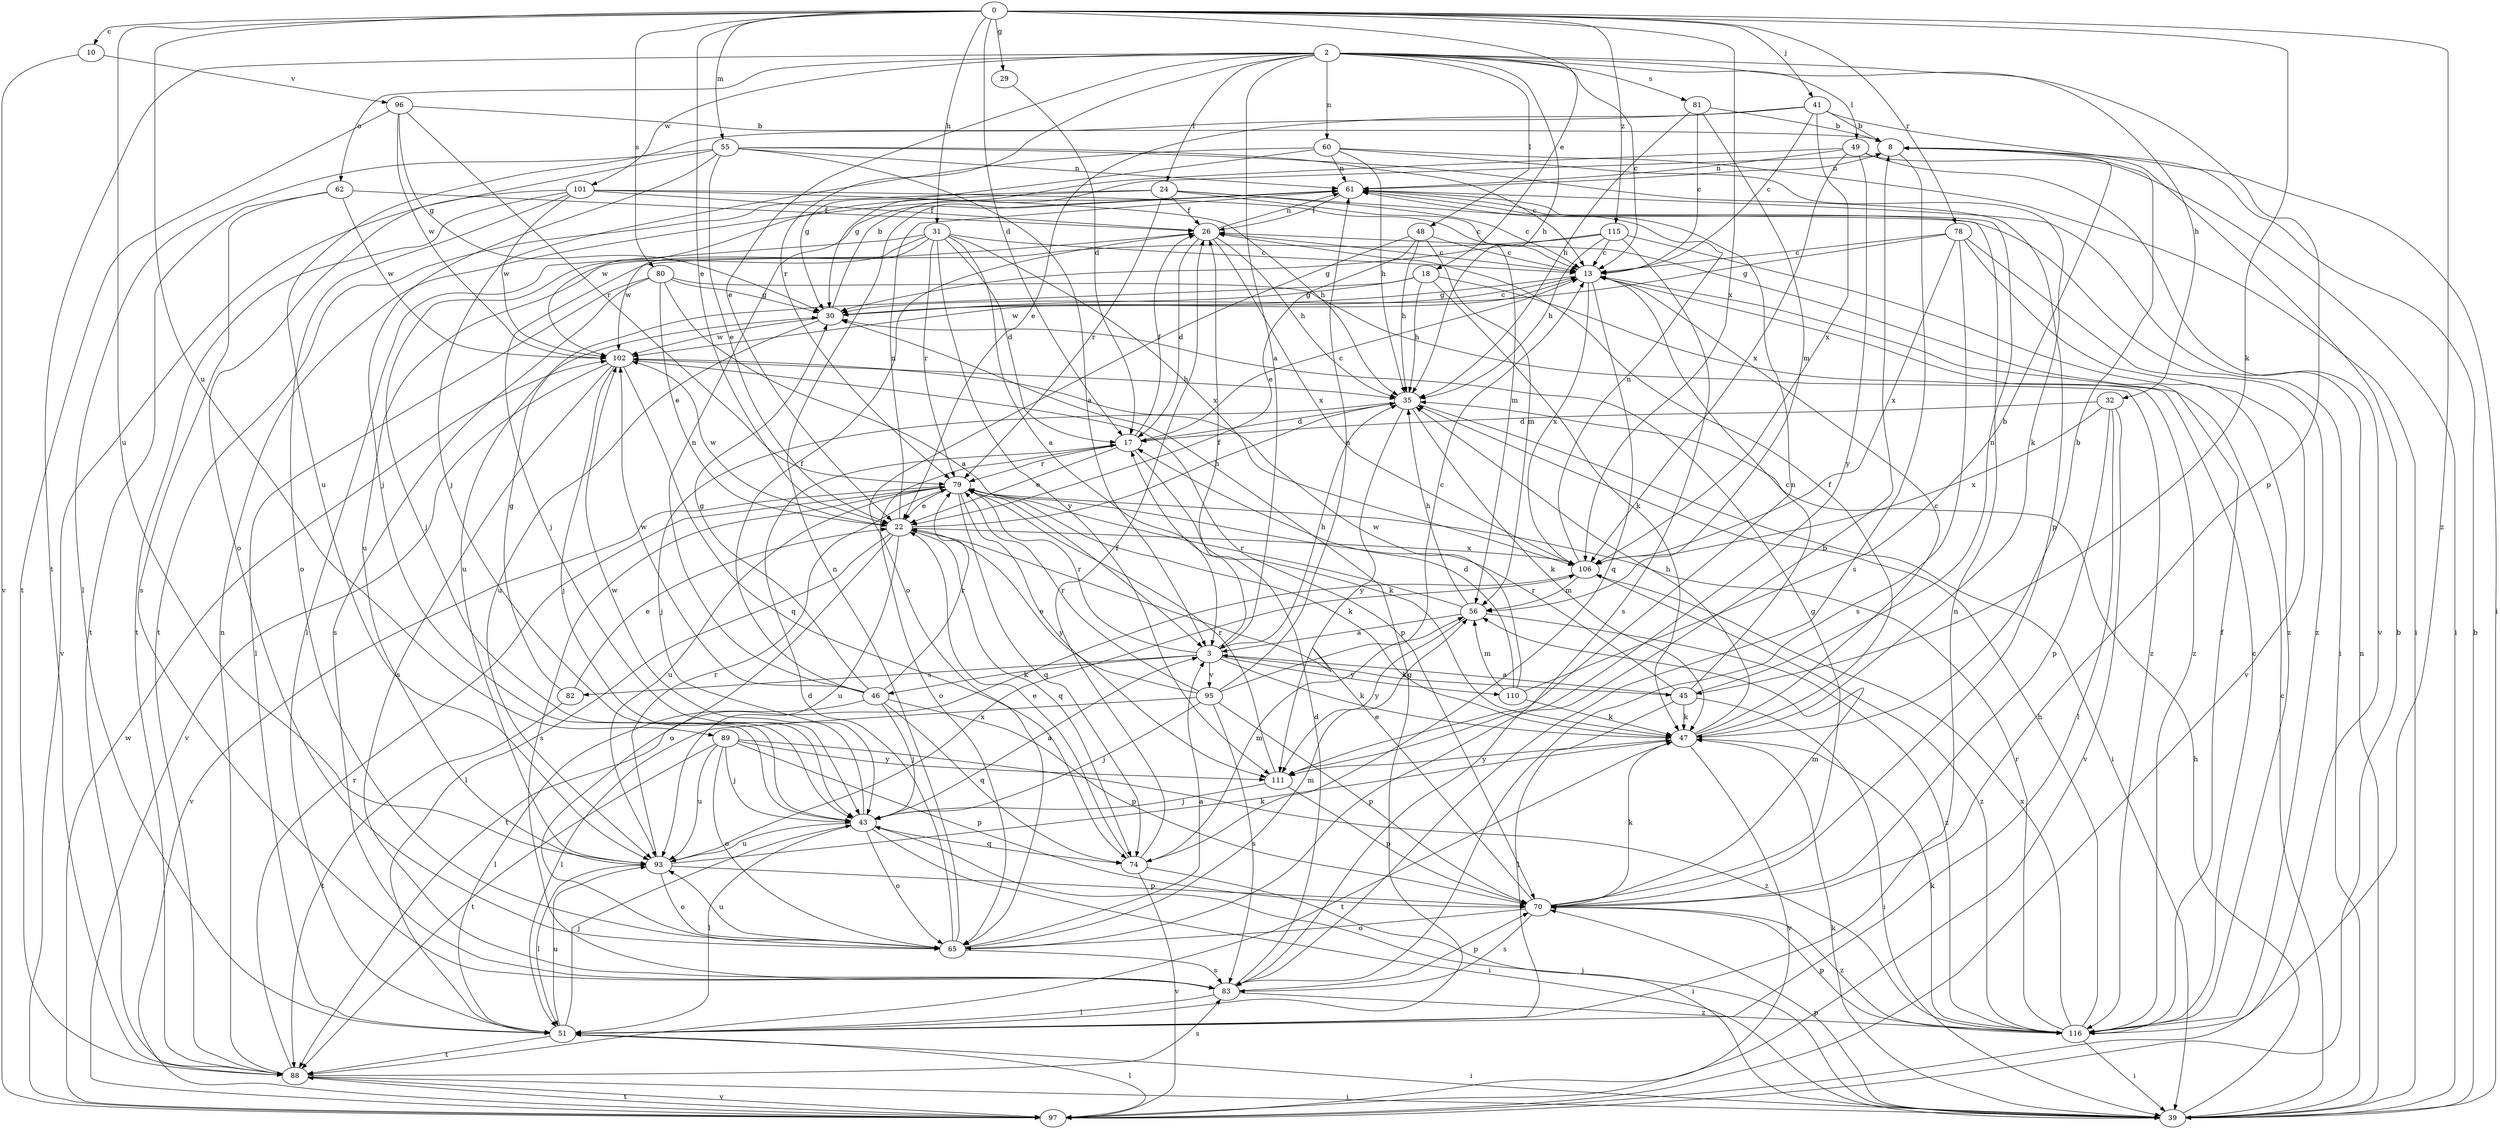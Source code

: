 strict digraph  {
0;
2;
3;
8;
10;
13;
17;
18;
22;
24;
26;
29;
30;
31;
32;
35;
39;
41;
43;
45;
46;
47;
48;
49;
51;
55;
56;
60;
61;
62;
65;
70;
74;
78;
79;
80;
81;
82;
83;
88;
89;
93;
95;
96;
97;
101;
102;
106;
110;
111;
115;
116;
0 -> 10  [label=c];
0 -> 17  [label=d];
0 -> 18  [label=e];
0 -> 22  [label=e];
0 -> 29  [label=g];
0 -> 31  [label=h];
0 -> 41  [label=j];
0 -> 45  [label=k];
0 -> 55  [label=m];
0 -> 78  [label=r];
0 -> 80  [label=s];
0 -> 89  [label=u];
0 -> 93  [label=u];
0 -> 106  [label=x];
0 -> 115  [label=z];
0 -> 116  [label=z];
2 -> 3  [label=a];
2 -> 13  [label=c];
2 -> 22  [label=e];
2 -> 24  [label=f];
2 -> 32  [label=h];
2 -> 35  [label=h];
2 -> 48  [label=l];
2 -> 49  [label=l];
2 -> 60  [label=n];
2 -> 62  [label=o];
2 -> 70  [label=p];
2 -> 79  [label=r];
2 -> 81  [label=s];
2 -> 88  [label=t];
2 -> 101  [label=w];
3 -> 26  [label=f];
3 -> 35  [label=h];
3 -> 45  [label=k];
3 -> 46  [label=k];
3 -> 47  [label=k];
3 -> 79  [label=r];
3 -> 82  [label=s];
3 -> 95  [label=v];
3 -> 110  [label=y];
8 -> 61  [label=n];
8 -> 83  [label=s];
10 -> 96  [label=v];
10 -> 97  [label=v];
13 -> 30  [label=g];
13 -> 74  [label=q];
13 -> 102  [label=w];
13 -> 106  [label=x];
17 -> 13  [label=c];
17 -> 22  [label=e];
17 -> 26  [label=f];
17 -> 47  [label=k];
17 -> 65  [label=o];
17 -> 79  [label=r];
18 -> 30  [label=g];
18 -> 35  [label=h];
18 -> 47  [label=k];
18 -> 93  [label=u];
18 -> 116  [label=z];
22 -> 35  [label=h];
22 -> 51  [label=l];
22 -> 61  [label=n];
22 -> 65  [label=o];
22 -> 74  [label=q];
22 -> 93  [label=u];
22 -> 102  [label=w];
22 -> 106  [label=x];
24 -> 13  [label=c];
24 -> 26  [label=f];
24 -> 39  [label=i];
24 -> 56  [label=m];
24 -> 79  [label=r];
24 -> 88  [label=t];
24 -> 102  [label=w];
26 -> 13  [label=c];
26 -> 17  [label=d];
26 -> 35  [label=h];
26 -> 61  [label=n];
26 -> 93  [label=u];
26 -> 106  [label=x];
29 -> 17  [label=d];
30 -> 8  [label=b];
30 -> 13  [label=c];
30 -> 93  [label=u];
30 -> 102  [label=w];
31 -> 3  [label=a];
31 -> 13  [label=c];
31 -> 17  [label=d];
31 -> 43  [label=j];
31 -> 51  [label=l];
31 -> 79  [label=r];
31 -> 102  [label=w];
31 -> 106  [label=x];
31 -> 111  [label=y];
32 -> 17  [label=d];
32 -> 51  [label=l];
32 -> 70  [label=p];
32 -> 97  [label=v];
32 -> 106  [label=x];
35 -> 17  [label=d];
35 -> 39  [label=i];
35 -> 43  [label=j];
35 -> 47  [label=k];
35 -> 111  [label=y];
39 -> 8  [label=b];
39 -> 13  [label=c];
39 -> 35  [label=h];
39 -> 43  [label=j];
39 -> 47  [label=k];
39 -> 61  [label=n];
39 -> 70  [label=p];
41 -> 8  [label=b];
41 -> 13  [label=c];
41 -> 22  [label=e];
41 -> 39  [label=i];
41 -> 93  [label=u];
41 -> 106  [label=x];
43 -> 3  [label=a];
43 -> 39  [label=i];
43 -> 51  [label=l];
43 -> 65  [label=o];
43 -> 74  [label=q];
43 -> 93  [label=u];
43 -> 102  [label=w];
45 -> 3  [label=a];
45 -> 13  [label=c];
45 -> 39  [label=i];
45 -> 47  [label=k];
45 -> 51  [label=l];
45 -> 61  [label=n];
45 -> 79  [label=r];
46 -> 26  [label=f];
46 -> 30  [label=g];
46 -> 43  [label=j];
46 -> 51  [label=l];
46 -> 61  [label=n];
46 -> 70  [label=p];
46 -> 74  [label=q];
46 -> 79  [label=r];
46 -> 102  [label=w];
47 -> 8  [label=b];
47 -> 13  [label=c];
47 -> 26  [label=f];
47 -> 35  [label=h];
47 -> 88  [label=t];
47 -> 97  [label=v];
47 -> 111  [label=y];
48 -> 13  [label=c];
48 -> 22  [label=e];
48 -> 35  [label=h];
48 -> 56  [label=m];
48 -> 65  [label=o];
49 -> 30  [label=g];
49 -> 39  [label=i];
49 -> 61  [label=n];
49 -> 97  [label=v];
49 -> 106  [label=x];
49 -> 111  [label=y];
51 -> 30  [label=g];
51 -> 39  [label=i];
51 -> 43  [label=j];
51 -> 61  [label=n];
51 -> 88  [label=t];
51 -> 93  [label=u];
55 -> 3  [label=a];
55 -> 13  [label=c];
55 -> 22  [label=e];
55 -> 43  [label=j];
55 -> 51  [label=l];
55 -> 61  [label=n];
55 -> 65  [label=o];
55 -> 70  [label=p];
56 -> 3  [label=a];
56 -> 35  [label=h];
56 -> 79  [label=r];
56 -> 111  [label=y];
56 -> 116  [label=z];
60 -> 30  [label=g];
60 -> 35  [label=h];
60 -> 39  [label=i];
60 -> 43  [label=j];
60 -> 47  [label=k];
60 -> 61  [label=n];
61 -> 26  [label=f];
62 -> 26  [label=f];
62 -> 83  [label=s];
62 -> 88  [label=t];
62 -> 102  [label=w];
65 -> 3  [label=a];
65 -> 8  [label=b];
65 -> 17  [label=d];
65 -> 56  [label=m];
65 -> 61  [label=n];
65 -> 83  [label=s];
65 -> 93  [label=u];
70 -> 22  [label=e];
70 -> 30  [label=g];
70 -> 47  [label=k];
70 -> 56  [label=m];
70 -> 65  [label=o];
70 -> 83  [label=s];
70 -> 116  [label=z];
74 -> 22  [label=e];
74 -> 26  [label=f];
74 -> 39  [label=i];
74 -> 56  [label=m];
74 -> 97  [label=v];
78 -> 13  [label=c];
78 -> 30  [label=g];
78 -> 83  [label=s];
78 -> 97  [label=v];
78 -> 106  [label=x];
78 -> 116  [label=z];
79 -> 22  [label=e];
79 -> 47  [label=k];
79 -> 74  [label=q];
79 -> 83  [label=s];
79 -> 93  [label=u];
79 -> 97  [label=v];
79 -> 111  [label=y];
80 -> 3  [label=a];
80 -> 22  [label=e];
80 -> 30  [label=g];
80 -> 51  [label=l];
80 -> 83  [label=s];
80 -> 116  [label=z];
81 -> 8  [label=b];
81 -> 13  [label=c];
81 -> 35  [label=h];
81 -> 56  [label=m];
82 -> 22  [label=e];
82 -> 30  [label=g];
82 -> 88  [label=t];
83 -> 17  [label=d];
83 -> 51  [label=l];
83 -> 70  [label=p];
83 -> 116  [label=z];
88 -> 39  [label=i];
88 -> 61  [label=n];
88 -> 79  [label=r];
88 -> 83  [label=s];
88 -> 97  [label=v];
89 -> 43  [label=j];
89 -> 65  [label=o];
89 -> 70  [label=p];
89 -> 88  [label=t];
89 -> 93  [label=u];
89 -> 111  [label=y];
89 -> 116  [label=z];
93 -> 47  [label=k];
93 -> 51  [label=l];
93 -> 65  [label=o];
93 -> 70  [label=p];
93 -> 79  [label=r];
93 -> 106  [label=x];
95 -> 13  [label=c];
95 -> 22  [label=e];
95 -> 43  [label=j];
95 -> 51  [label=l];
95 -> 61  [label=n];
95 -> 70  [label=p];
95 -> 79  [label=r];
95 -> 83  [label=s];
96 -> 8  [label=b];
96 -> 30  [label=g];
96 -> 79  [label=r];
96 -> 88  [label=t];
96 -> 102  [label=w];
97 -> 8  [label=b];
97 -> 51  [label=l];
97 -> 88  [label=t];
97 -> 102  [label=w];
101 -> 13  [label=c];
101 -> 26  [label=f];
101 -> 35  [label=h];
101 -> 65  [label=o];
101 -> 88  [label=t];
101 -> 97  [label=v];
101 -> 102  [label=w];
102 -> 35  [label=h];
102 -> 43  [label=j];
102 -> 70  [label=p];
102 -> 74  [label=q];
102 -> 83  [label=s];
102 -> 97  [label=v];
106 -> 56  [label=m];
106 -> 61  [label=n];
106 -> 88  [label=t];
106 -> 116  [label=z];
110 -> 8  [label=b];
110 -> 17  [label=d];
110 -> 47  [label=k];
110 -> 56  [label=m];
110 -> 102  [label=w];
111 -> 43  [label=j];
111 -> 61  [label=n];
111 -> 70  [label=p];
111 -> 79  [label=r];
115 -> 13  [label=c];
115 -> 30  [label=g];
115 -> 35  [label=h];
115 -> 43  [label=j];
115 -> 83  [label=s];
115 -> 116  [label=z];
116 -> 13  [label=c];
116 -> 26  [label=f];
116 -> 35  [label=h];
116 -> 39  [label=i];
116 -> 47  [label=k];
116 -> 70  [label=p];
116 -> 79  [label=r];
116 -> 106  [label=x];
}
